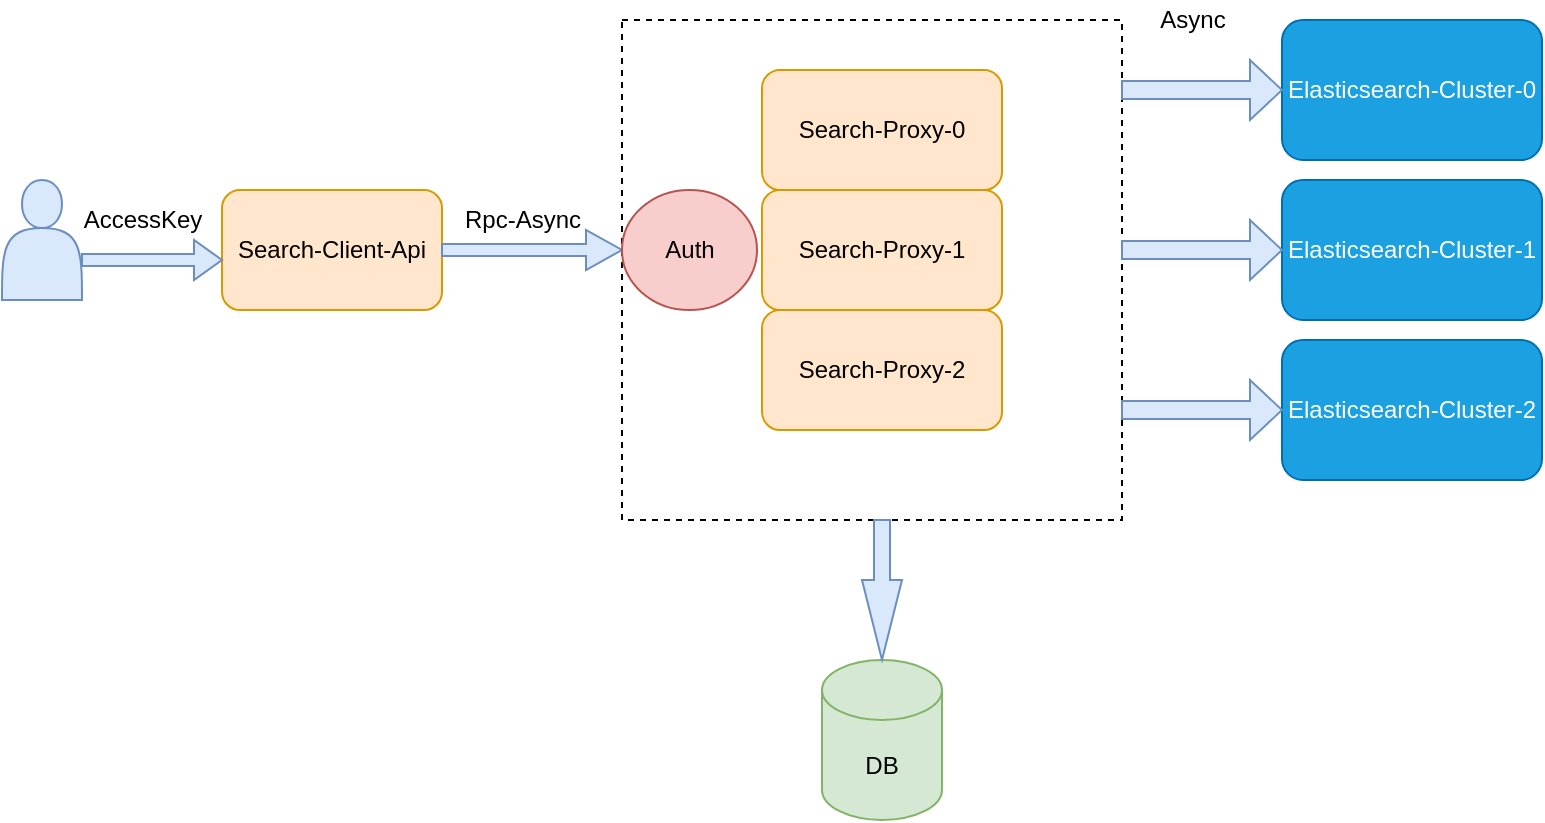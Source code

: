 <mxfile version="15.1.4" type="github">
  <diagram id="RTI63qvrAECC6O2_Tr-F" name="Page-1">
    <mxGraphModel dx="926" dy="553" grid="1" gridSize="10" guides="1" tooltips="1" connect="1" arrows="1" fold="1" page="1" pageScale="1" pageWidth="827" pageHeight="1169" math="0" shadow="0">
      <root>
        <mxCell id="0" />
        <mxCell id="1" parent="0" />
        <mxCell id="yC3KHR83Ugj_HEIKzo0t-1" value="DB" style="shape=cylinder3;whiteSpace=wrap;html=1;boundedLbl=1;backgroundOutline=1;size=15;fillColor=#d5e8d4;strokeColor=#82b366;" vertex="1" parent="1">
          <mxGeometry x="410" y="440" width="60" height="80" as="geometry" />
        </mxCell>
        <mxCell id="yC3KHR83Ugj_HEIKzo0t-2" value="" style="shape=actor;whiteSpace=wrap;html=1;fillColor=#dae8fc;strokeColor=#6c8ebf;" vertex="1" parent="1">
          <mxGeometry y="200" width="40" height="60" as="geometry" />
        </mxCell>
        <mxCell id="yC3KHR83Ugj_HEIKzo0t-3" value="Search-Client-Api" style="rounded=1;whiteSpace=wrap;html=1;fillColor=#ffe6cc;strokeColor=#d79b00;" vertex="1" parent="1">
          <mxGeometry x="110" y="205" width="110" height="60" as="geometry" />
        </mxCell>
        <mxCell id="yC3KHR83Ugj_HEIKzo0t-10" value="" style="whiteSpace=wrap;html=1;aspect=fixed;dashed=1;" vertex="1" parent="1">
          <mxGeometry x="310" y="120" width="250" height="250" as="geometry" />
        </mxCell>
        <mxCell id="yC3KHR83Ugj_HEIKzo0t-13" value="Search-Proxy-1" style="rounded=1;whiteSpace=wrap;html=1;fillColor=#ffe6cc;strokeColor=#d79b00;" vertex="1" parent="1">
          <mxGeometry x="380" y="205" width="120" height="60" as="geometry" />
        </mxCell>
        <mxCell id="yC3KHR83Ugj_HEIKzo0t-14" value="Search-Proxy-2" style="rounded=1;whiteSpace=wrap;html=1;fillColor=#ffe6cc;strokeColor=#d79b00;" vertex="1" parent="1">
          <mxGeometry x="380" y="265" width="120" height="60" as="geometry" />
        </mxCell>
        <mxCell id="yC3KHR83Ugj_HEIKzo0t-17" value="Search-Proxy-0" style="rounded=1;whiteSpace=wrap;html=1;fillColor=#ffe6cc;strokeColor=#d79b00;" vertex="1" parent="1">
          <mxGeometry x="380" y="145" width="120" height="60" as="geometry" />
        </mxCell>
        <mxCell id="yC3KHR83Ugj_HEIKzo0t-22" value="Elasticsearch-Cluster-0" style="rounded=1;whiteSpace=wrap;html=1;fillColor=#1ba1e2;strokeColor=#006EAF;fontColor=#ffffff;" vertex="1" parent="1">
          <mxGeometry x="640" y="120" width="130" height="70" as="geometry" />
        </mxCell>
        <mxCell id="yC3KHR83Ugj_HEIKzo0t-24" value="Elasticsearch-Cluster-1" style="rounded=1;whiteSpace=wrap;html=1;fillColor=#1ba1e2;strokeColor=#006EAF;fontColor=#ffffff;" vertex="1" parent="1">
          <mxGeometry x="640" y="200" width="130" height="70" as="geometry" />
        </mxCell>
        <mxCell id="yC3KHR83Ugj_HEIKzo0t-25" value="Elasticsearch-Cluster-2" style="rounded=1;whiteSpace=wrap;html=1;fillColor=#1ba1e2;strokeColor=#006EAF;fontColor=#ffffff;" vertex="1" parent="1">
          <mxGeometry x="640" y="280" width="130" height="70" as="geometry" />
        </mxCell>
        <mxCell id="yC3KHR83Ugj_HEIKzo0t-31" value="" style="shape=singleArrow;whiteSpace=wrap;html=1;fillColor=#dae8fc;strokeColor=#6c8ebf;" vertex="1" parent="1">
          <mxGeometry x="560" y="140" width="80" height="30" as="geometry" />
        </mxCell>
        <mxCell id="yC3KHR83Ugj_HEIKzo0t-32" value="" style="shape=singleArrow;whiteSpace=wrap;html=1;fillColor=#dae8fc;strokeColor=#6c8ebf;" vertex="1" parent="1">
          <mxGeometry x="560" y="220" width="80" height="30" as="geometry" />
        </mxCell>
        <mxCell id="yC3KHR83Ugj_HEIKzo0t-33" value="" style="shape=singleArrow;whiteSpace=wrap;html=1;fillColor=#dae8fc;strokeColor=#6c8ebf;" vertex="1" parent="1">
          <mxGeometry x="560" y="300" width="80" height="30" as="geometry" />
        </mxCell>
        <mxCell id="yC3KHR83Ugj_HEIKzo0t-34" value="" style="html=1;shadow=0;dashed=0;align=center;verticalAlign=middle;shape=mxgraph.arrows2.arrow;dy=0.6;dx=40;direction=south;notch=0;fillColor=#dae8fc;strokeColor=#6c8ebf;" vertex="1" parent="1">
          <mxGeometry x="430" y="370" width="20" height="70" as="geometry" />
        </mxCell>
        <mxCell id="yC3KHR83Ugj_HEIKzo0t-38" value="" style="shape=singleArrow;whiteSpace=wrap;html=1;fillColor=#dae8fc;strokeColor=#6c8ebf;" vertex="1" parent="1">
          <mxGeometry x="40" y="230" width="70" height="20" as="geometry" />
        </mxCell>
        <mxCell id="yC3KHR83Ugj_HEIKzo0t-39" value="AccessKey" style="text;html=1;align=center;verticalAlign=middle;resizable=0;points=[];autosize=1;strokeColor=none;fillColor=none;" vertex="1" parent="1">
          <mxGeometry x="35" y="210" width="70" height="20" as="geometry" />
        </mxCell>
        <mxCell id="yC3KHR83Ugj_HEIKzo0t-40" value="" style="shape=singleArrow;whiteSpace=wrap;html=1;fillColor=#dae8fc;strokeColor=#6c8ebf;" vertex="1" parent="1">
          <mxGeometry x="220" y="225" width="90" height="20" as="geometry" />
        </mxCell>
        <mxCell id="yC3KHR83Ugj_HEIKzo0t-41" value="Rpc-Async" style="text;html=1;align=center;verticalAlign=middle;resizable=0;points=[];autosize=1;strokeColor=none;fillColor=none;" vertex="1" parent="1">
          <mxGeometry x="225" y="210" width="70" height="20" as="geometry" />
        </mxCell>
        <mxCell id="yC3KHR83Ugj_HEIKzo0t-42" value="Async" style="text;html=1;align=center;verticalAlign=middle;resizable=0;points=[];autosize=1;strokeColor=none;fillColor=none;" vertex="1" parent="1">
          <mxGeometry x="570" y="110" width="50" height="20" as="geometry" />
        </mxCell>
        <mxCell id="yC3KHR83Ugj_HEIKzo0t-43" value="Auth" style="ellipse;whiteSpace=wrap;html=1;fillColor=#f8cecc;strokeColor=#b85450;" vertex="1" parent="1">
          <mxGeometry x="310" y="205" width="67.5" height="60" as="geometry" />
        </mxCell>
      </root>
    </mxGraphModel>
  </diagram>
</mxfile>
